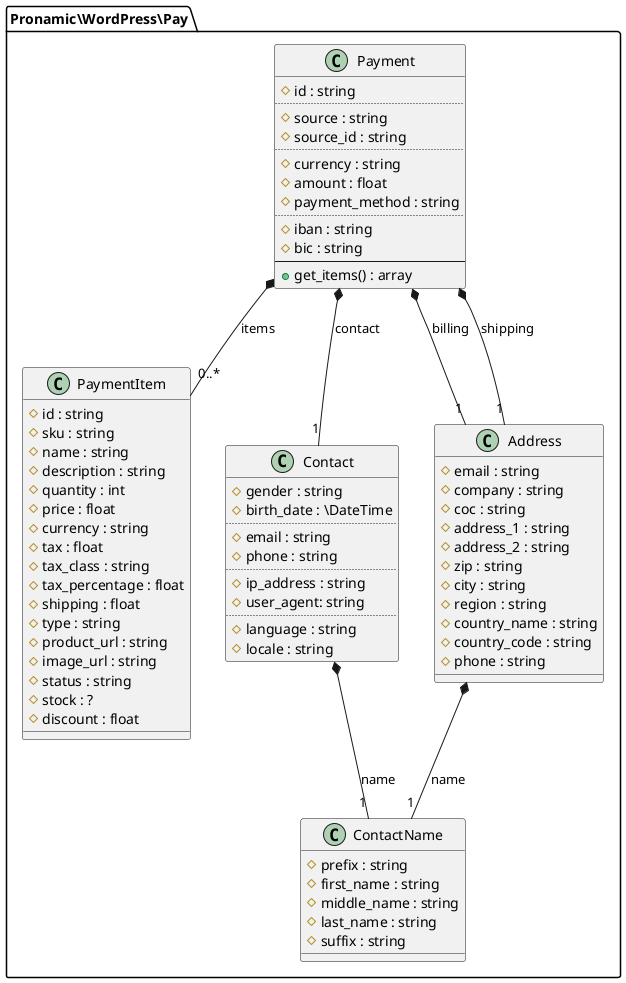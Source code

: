 @startuml

namespace Pronamic\WordPress\Pay {
	class Payment {
		#id : string
		..
		#source : string
		#source_id : string
		..
		#currency : string
		#amount : float
		#payment_method : string
		..
		#iban : string
		#bic : string
		--
		+get_items() : array
	}

	class PaymentItem {
		#id : string
		#sku : string
		#name : string
		#description : string
		#quantity : int
		#price : float
		#currency : string
		#tax : float
		#tax_class : string
		#tax_percentage : float
		#shipping : float
		#type : string
		#product_url : string
		#image_url : string
		#status : string
		#stock : ?
		#discount : float
	}

	class Contact {
		#gender : string
		#birth_date : \DateTime
		..
		#email : string
		#phone : string
		..
		#ip_address : string
		#user_agent: string
		..
		#language : string
		#locale : string
	}

	Contact *-- "1" ContactName : name

	class ContactName {
		#prefix : string
		#first_name : string
		#middle_name : string
		#last_name : string
		#suffix : string
	}

	class Address {
		#email : string
		#company : string
		#coc : string
		#address_1 : string
		#address_2 : string
		#zip : string
		#city : string
		#region : string
		#country_name : string
		#country_code : string
		#phone : string
	}

	Address *-- "1" ContactName : name

	Payment *-- "1" Contact : contact
	Payment *-- "1" Address : billing
	Payment *-- "1" Address : shipping
	Payment *-- "0..*" PaymentItem : items
}

@enduml
